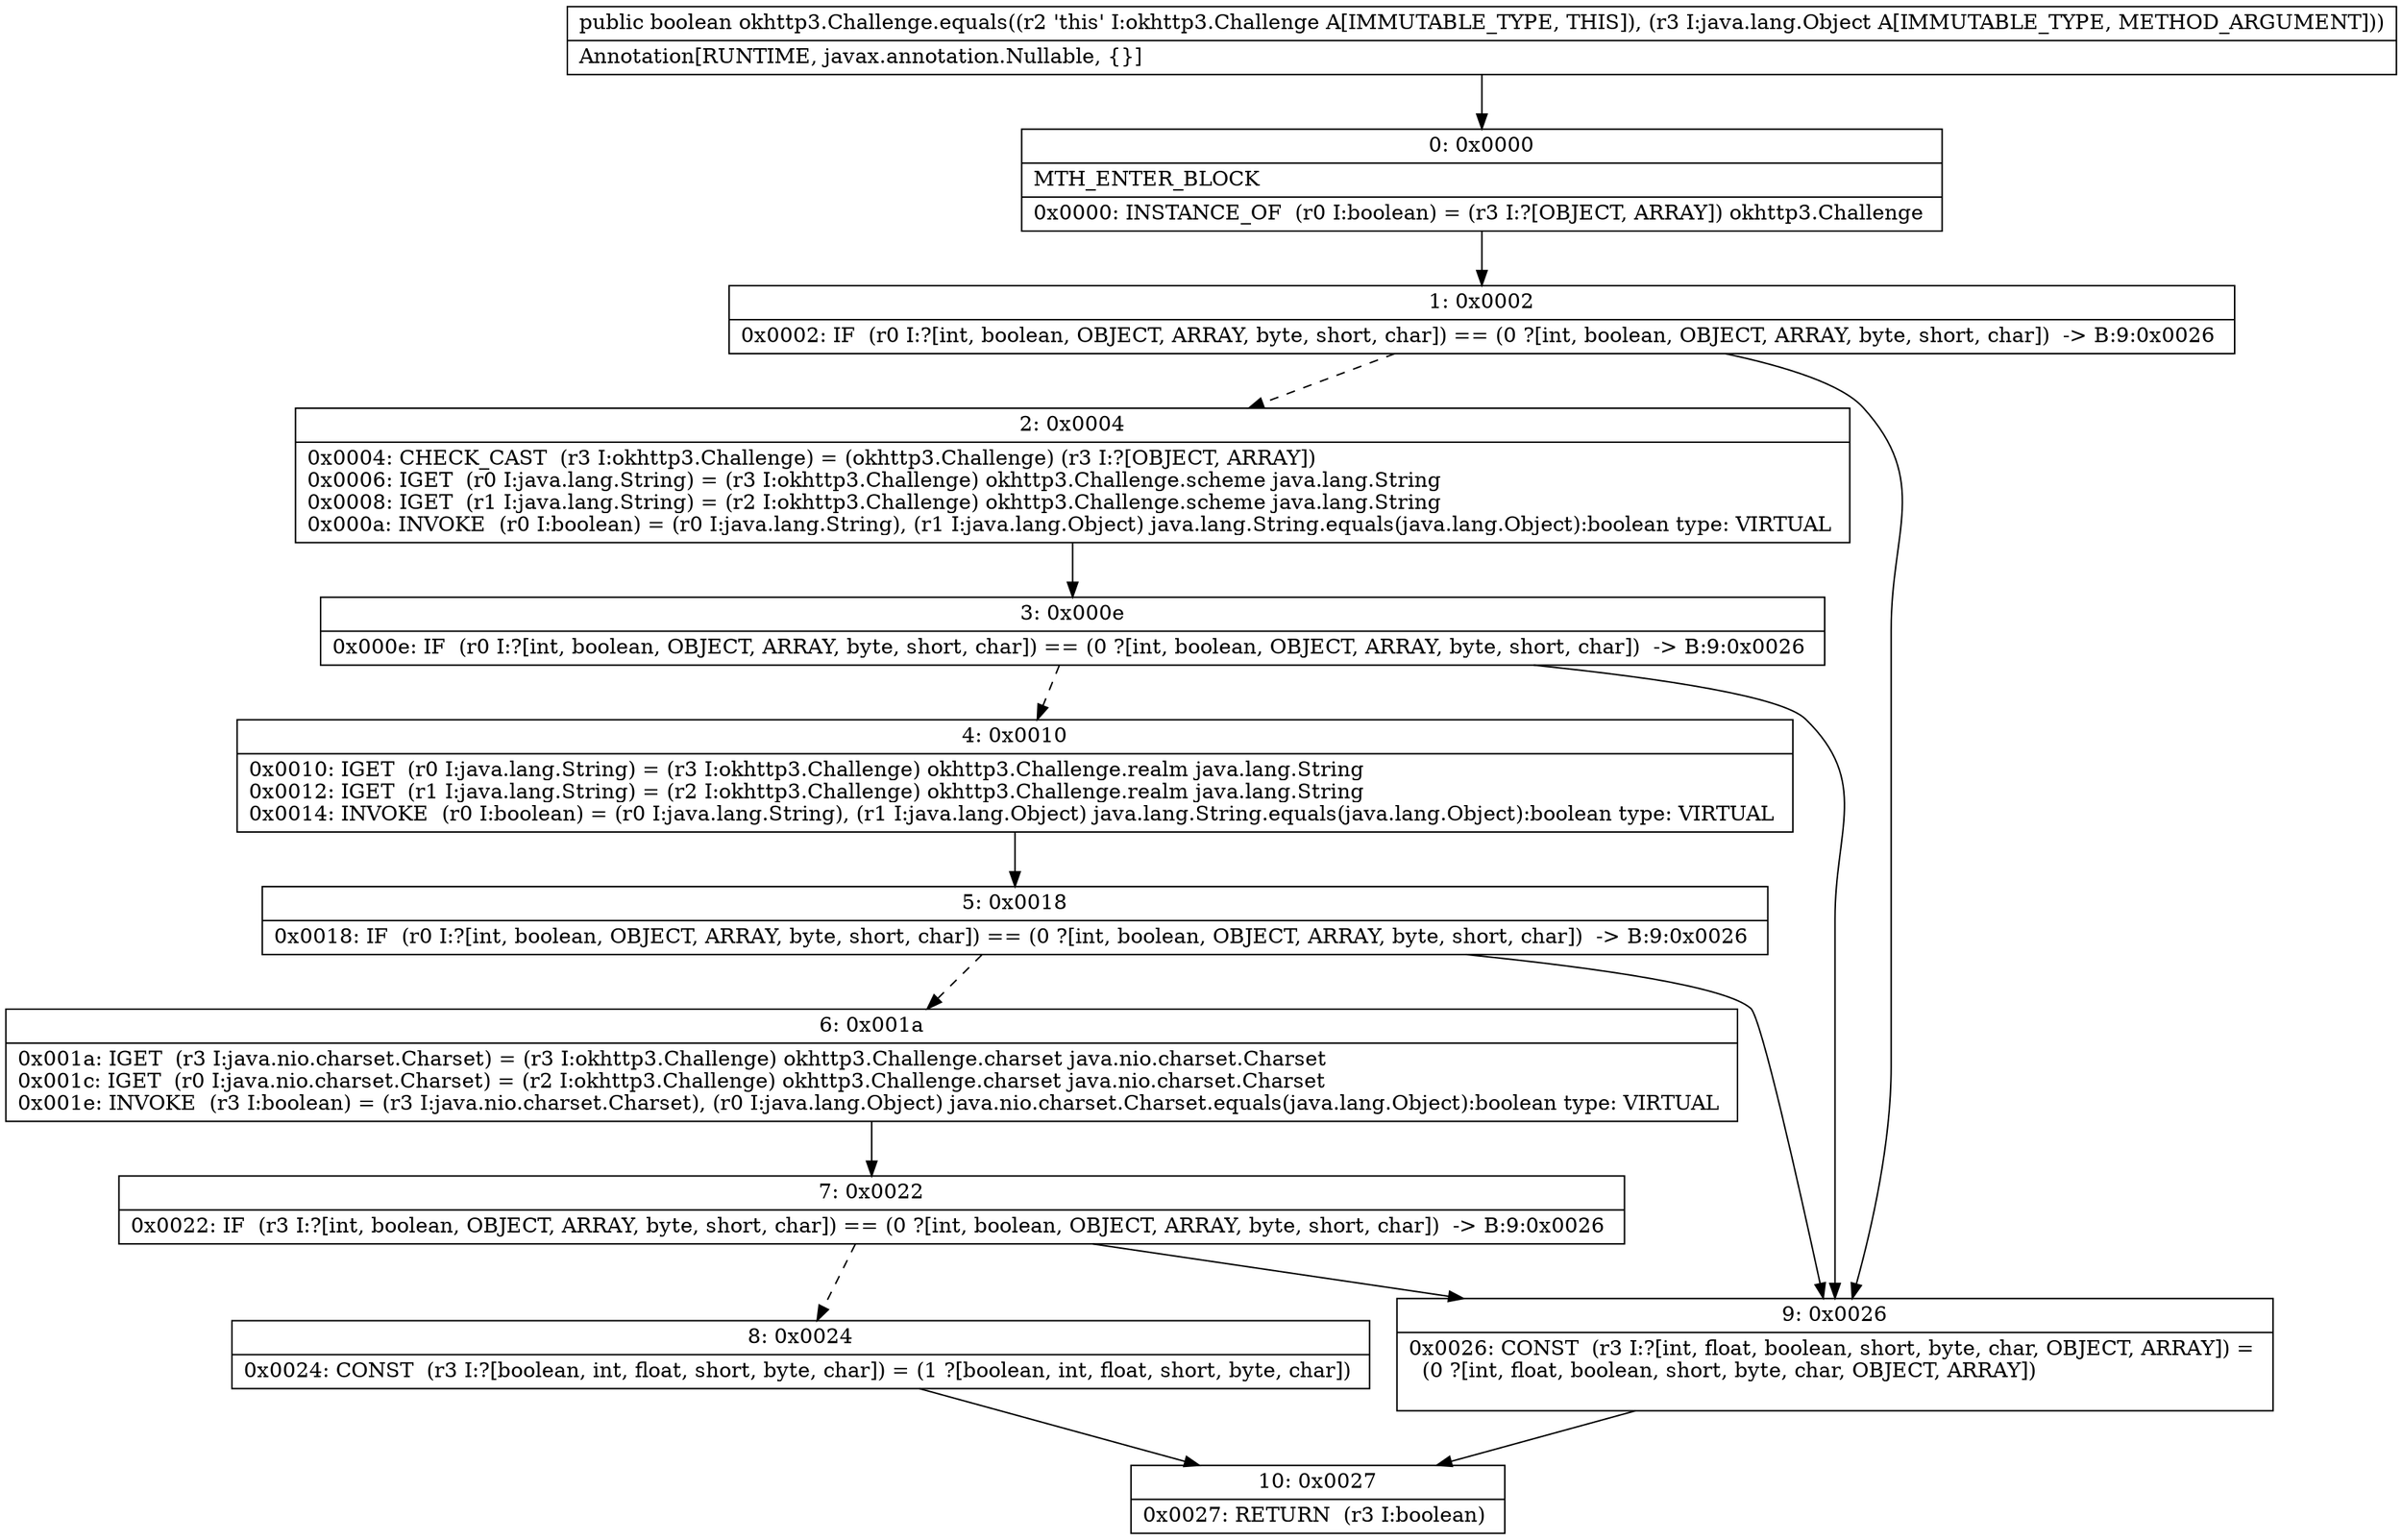 digraph "CFG forokhttp3.Challenge.equals(Ljava\/lang\/Object;)Z" {
Node_0 [shape=record,label="{0\:\ 0x0000|MTH_ENTER_BLOCK\l|0x0000: INSTANCE_OF  (r0 I:boolean) = (r3 I:?[OBJECT, ARRAY]) okhttp3.Challenge \l}"];
Node_1 [shape=record,label="{1\:\ 0x0002|0x0002: IF  (r0 I:?[int, boolean, OBJECT, ARRAY, byte, short, char]) == (0 ?[int, boolean, OBJECT, ARRAY, byte, short, char])  \-\> B:9:0x0026 \l}"];
Node_2 [shape=record,label="{2\:\ 0x0004|0x0004: CHECK_CAST  (r3 I:okhttp3.Challenge) = (okhttp3.Challenge) (r3 I:?[OBJECT, ARRAY]) \l0x0006: IGET  (r0 I:java.lang.String) = (r3 I:okhttp3.Challenge) okhttp3.Challenge.scheme java.lang.String \l0x0008: IGET  (r1 I:java.lang.String) = (r2 I:okhttp3.Challenge) okhttp3.Challenge.scheme java.lang.String \l0x000a: INVOKE  (r0 I:boolean) = (r0 I:java.lang.String), (r1 I:java.lang.Object) java.lang.String.equals(java.lang.Object):boolean type: VIRTUAL \l}"];
Node_3 [shape=record,label="{3\:\ 0x000e|0x000e: IF  (r0 I:?[int, boolean, OBJECT, ARRAY, byte, short, char]) == (0 ?[int, boolean, OBJECT, ARRAY, byte, short, char])  \-\> B:9:0x0026 \l}"];
Node_4 [shape=record,label="{4\:\ 0x0010|0x0010: IGET  (r0 I:java.lang.String) = (r3 I:okhttp3.Challenge) okhttp3.Challenge.realm java.lang.String \l0x0012: IGET  (r1 I:java.lang.String) = (r2 I:okhttp3.Challenge) okhttp3.Challenge.realm java.lang.String \l0x0014: INVOKE  (r0 I:boolean) = (r0 I:java.lang.String), (r1 I:java.lang.Object) java.lang.String.equals(java.lang.Object):boolean type: VIRTUAL \l}"];
Node_5 [shape=record,label="{5\:\ 0x0018|0x0018: IF  (r0 I:?[int, boolean, OBJECT, ARRAY, byte, short, char]) == (0 ?[int, boolean, OBJECT, ARRAY, byte, short, char])  \-\> B:9:0x0026 \l}"];
Node_6 [shape=record,label="{6\:\ 0x001a|0x001a: IGET  (r3 I:java.nio.charset.Charset) = (r3 I:okhttp3.Challenge) okhttp3.Challenge.charset java.nio.charset.Charset \l0x001c: IGET  (r0 I:java.nio.charset.Charset) = (r2 I:okhttp3.Challenge) okhttp3.Challenge.charset java.nio.charset.Charset \l0x001e: INVOKE  (r3 I:boolean) = (r3 I:java.nio.charset.Charset), (r0 I:java.lang.Object) java.nio.charset.Charset.equals(java.lang.Object):boolean type: VIRTUAL \l}"];
Node_7 [shape=record,label="{7\:\ 0x0022|0x0022: IF  (r3 I:?[int, boolean, OBJECT, ARRAY, byte, short, char]) == (0 ?[int, boolean, OBJECT, ARRAY, byte, short, char])  \-\> B:9:0x0026 \l}"];
Node_8 [shape=record,label="{8\:\ 0x0024|0x0024: CONST  (r3 I:?[boolean, int, float, short, byte, char]) = (1 ?[boolean, int, float, short, byte, char]) \l}"];
Node_9 [shape=record,label="{9\:\ 0x0026|0x0026: CONST  (r3 I:?[int, float, boolean, short, byte, char, OBJECT, ARRAY]) = \l  (0 ?[int, float, boolean, short, byte, char, OBJECT, ARRAY])\l \l}"];
Node_10 [shape=record,label="{10\:\ 0x0027|0x0027: RETURN  (r3 I:boolean) \l}"];
MethodNode[shape=record,label="{public boolean okhttp3.Challenge.equals((r2 'this' I:okhttp3.Challenge A[IMMUTABLE_TYPE, THIS]), (r3 I:java.lang.Object A[IMMUTABLE_TYPE, METHOD_ARGUMENT]))  | Annotation[RUNTIME, javax.annotation.Nullable, \{\}]\l}"];
MethodNode -> Node_0;
Node_0 -> Node_1;
Node_1 -> Node_2[style=dashed];
Node_1 -> Node_9;
Node_2 -> Node_3;
Node_3 -> Node_4[style=dashed];
Node_3 -> Node_9;
Node_4 -> Node_5;
Node_5 -> Node_6[style=dashed];
Node_5 -> Node_9;
Node_6 -> Node_7;
Node_7 -> Node_8[style=dashed];
Node_7 -> Node_9;
Node_8 -> Node_10;
Node_9 -> Node_10;
}

